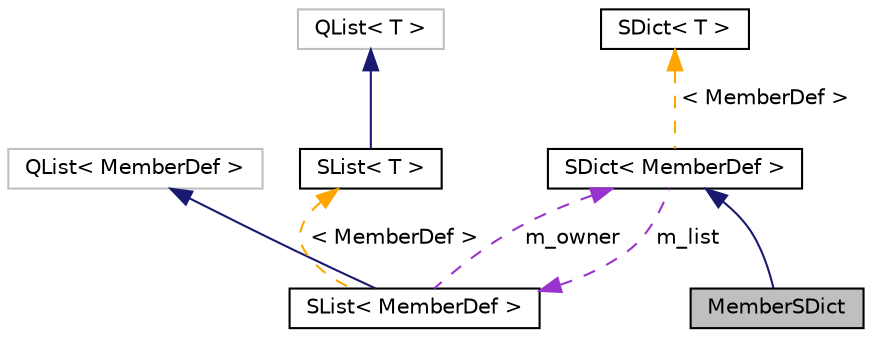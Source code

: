 digraph "MemberSDict"
{
 // INTERACTIVE_SVG=YES
  edge [fontname="Helvetica",fontsize="10",labelfontname="Helvetica",labelfontsize="10"];
  node [fontname="Helvetica",fontsize="10",shape=record];
  Node3 [label="MemberSDict",height=0.2,width=0.4,color="black", fillcolor="grey75", style="filled", fontcolor="black"];
  Node4 -> Node3 [dir="back",color="midnightblue",fontsize="10",style="solid",fontname="Helvetica"];
  Node4 [label="SDict\< MemberDef \>",height=0.2,width=0.4,color="black", fillcolor="white", style="filled",URL="$d1/d50/class_s_dict.html"];
  Node5 -> Node4 [dir="back",color="darkorchid3",fontsize="10",style="dashed",label=" m_list" ,fontname="Helvetica"];
  Node5 [label="SList\< MemberDef \>",height=0.2,width=0.4,color="black", fillcolor="white", style="filled",URL="$df/dce/class_s_list.html"];
  Node6 -> Node5 [dir="back",color="midnightblue",fontsize="10",style="solid",fontname="Helvetica"];
  Node6 [label="QList\< MemberDef \>",height=0.2,width=0.4,color="grey75", fillcolor="white", style="filled"];
  Node4 -> Node5 [dir="back",color="darkorchid3",fontsize="10",style="dashed",label=" m_owner" ,fontname="Helvetica"];
  Node7 -> Node5 [dir="back",color="orange",fontsize="10",style="dashed",label=" \< MemberDef \>" ,fontname="Helvetica"];
  Node7 [label="SList\< T \>",height=0.2,width=0.4,color="black", fillcolor="white", style="filled",URL="$df/dce/class_s_list.html",tooltip="internal wrapper class that redirects compareValues() to the dictionary "];
  Node8 -> Node7 [dir="back",color="midnightblue",fontsize="10",style="solid",fontname="Helvetica"];
  Node8 [label="QList\< T \>",height=0.2,width=0.4,color="grey75", fillcolor="white", style="filled"];
  Node9 -> Node4 [dir="back",color="orange",fontsize="10",style="dashed",label=" \< MemberDef \>" ,fontname="Helvetica"];
  Node9 [label="SDict\< T \>",height=0.2,width=0.4,color="black", fillcolor="white", style="filled",URL="$d1/d50/class_s_dict.html",tooltip="Ordered dictionary of elements of type T. "];
}
